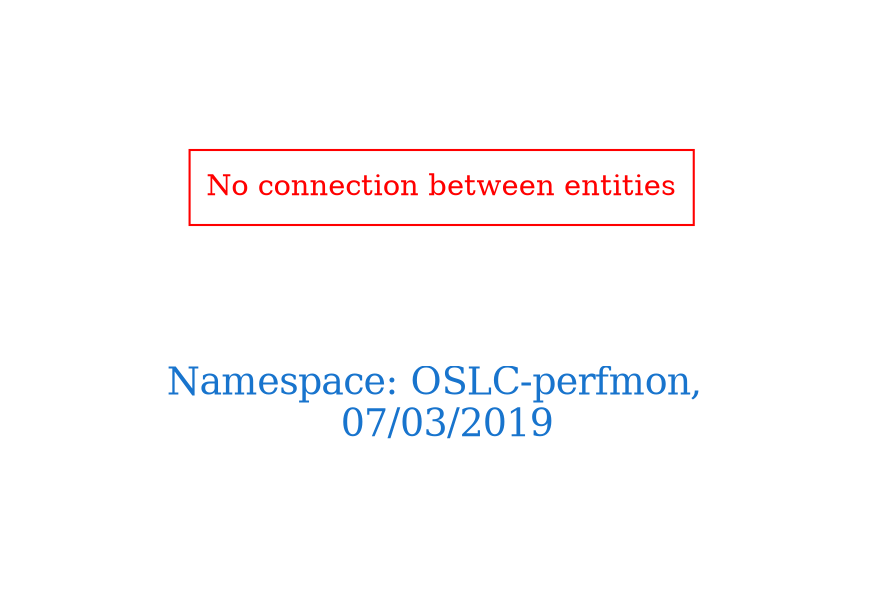 digraph OGIT_ontology {
 graph [ rankdir= LR,pad=1 
fontsize = 18,
fontcolor= dodgerblue3,label = "\n\n\nNamespace: OSLC-perfmon, \n 07/03/2019"];
node[shape=polygon];
edge [  color="gray81"];

"No connection between entities" [fontcolor = "red",color="red", shape="polygon"]
}
